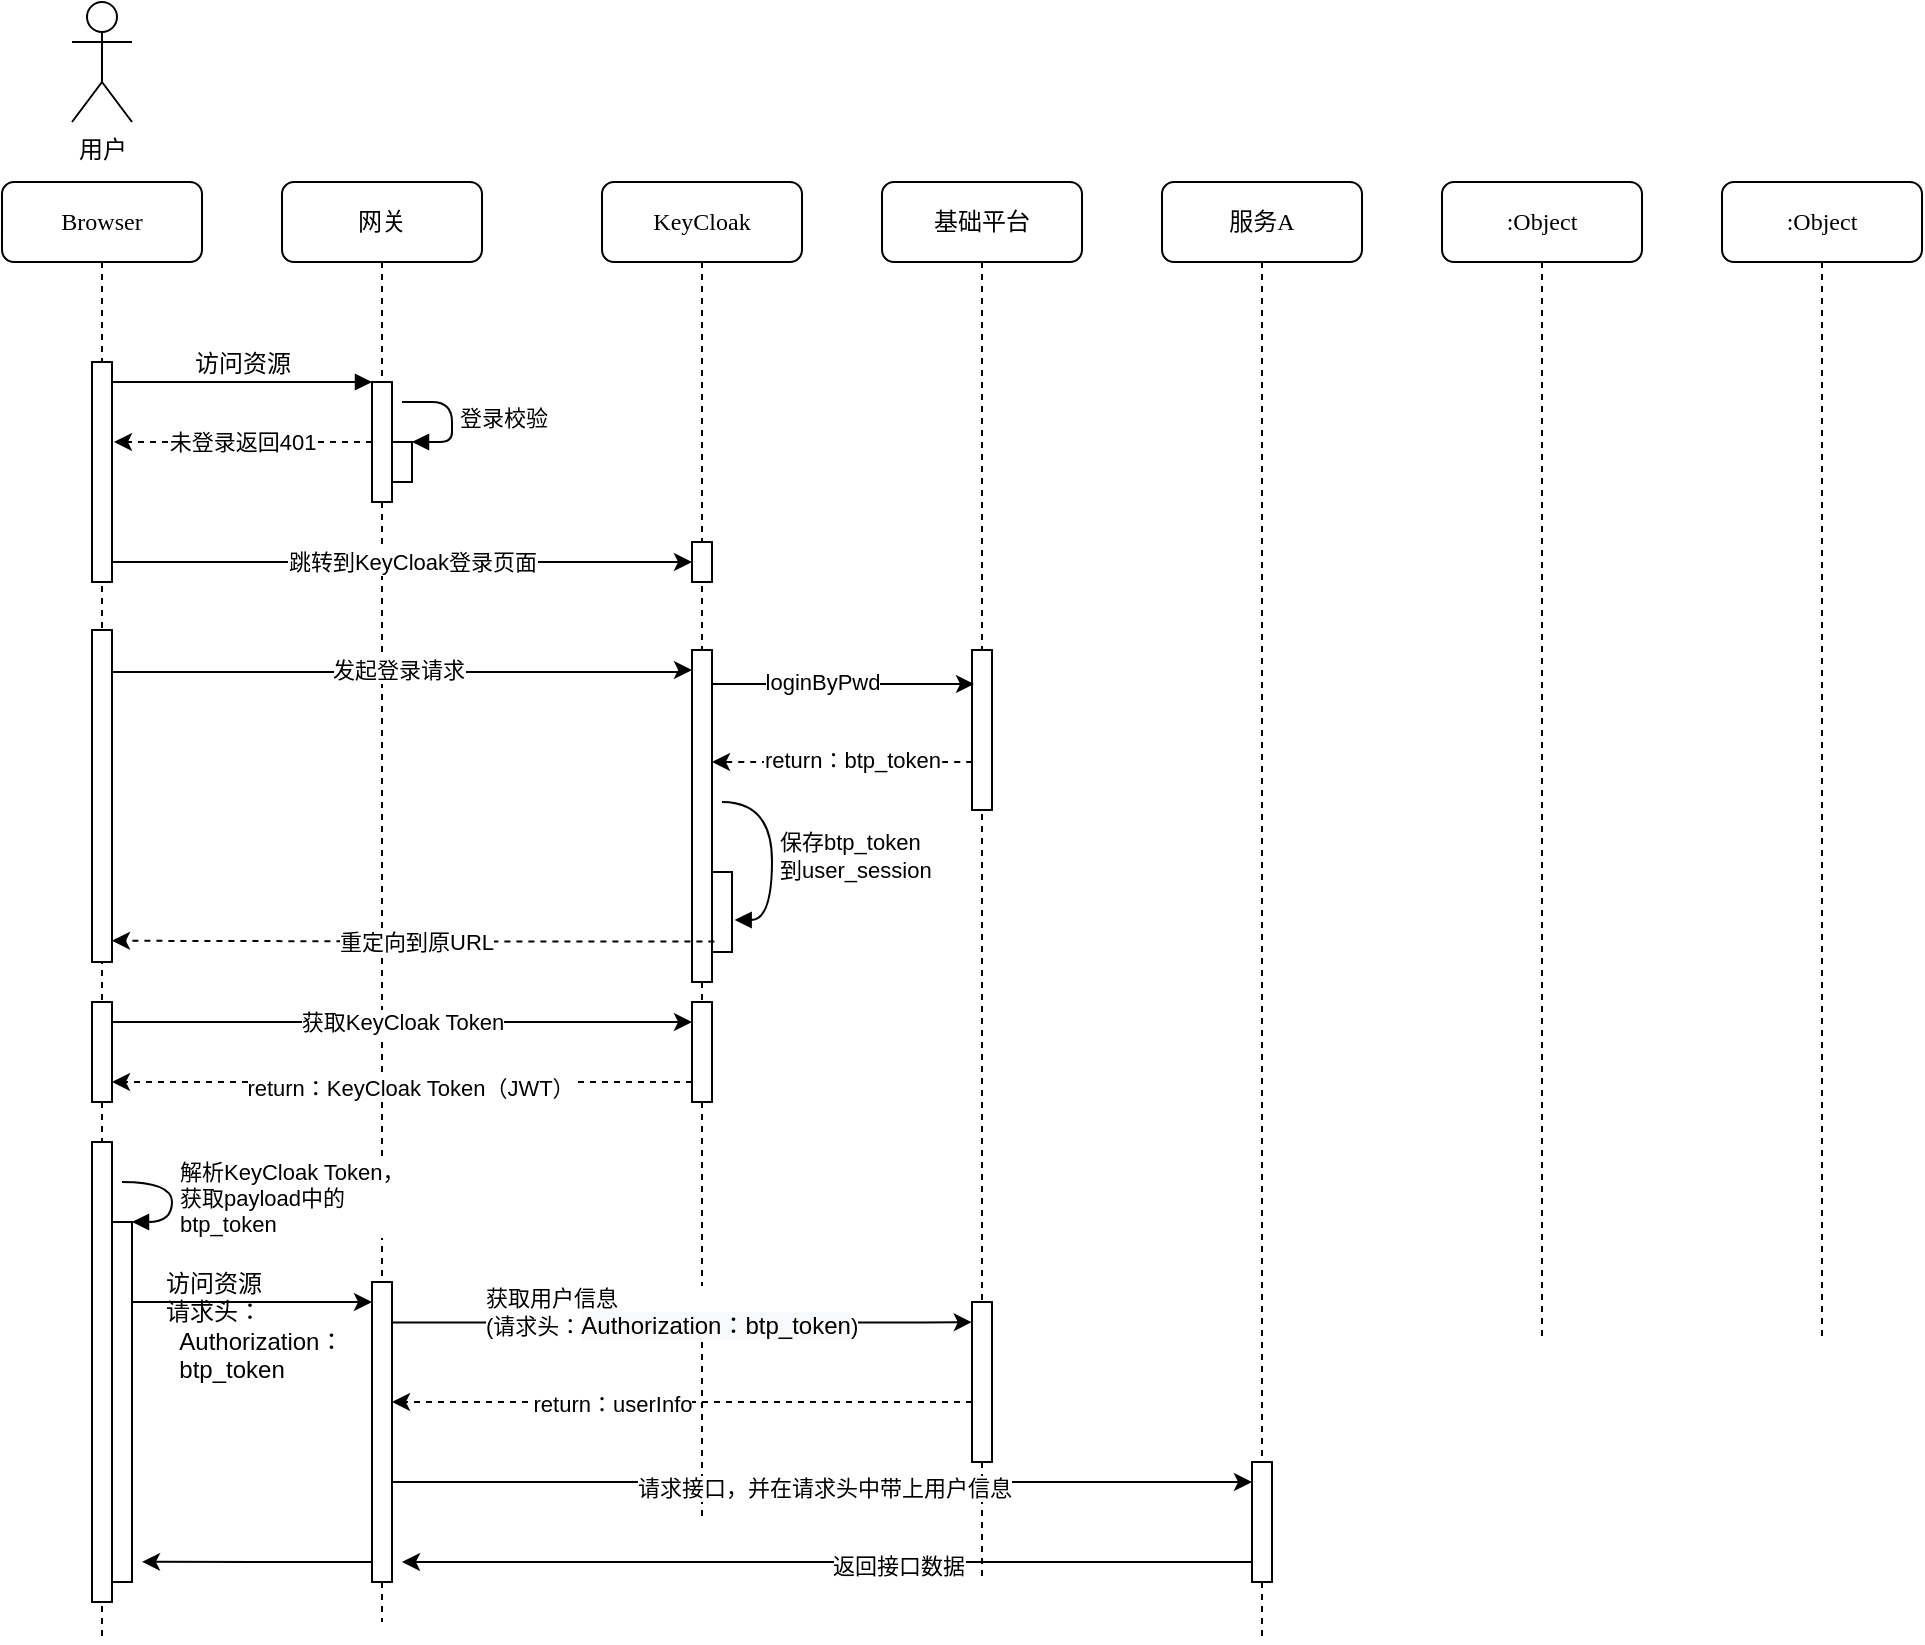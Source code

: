 <mxfile version="14.0.0" type="github">
  <diagram name="Page-1" id="13e1069c-82ec-6db2-03f1-153e76fe0fe0">
    <mxGraphModel dx="1128" dy="1518" grid="1" gridSize="10" guides="1" tooltips="1" connect="1" arrows="1" fold="1" page="1" pageScale="1" pageWidth="1100" pageHeight="850" background="#ffffff" math="0" shadow="0">
      <root>
        <mxCell id="0" />
        <mxCell id="1" parent="0" />
        <mxCell id="7baba1c4bc27f4b0-2" value="网关" style="shape=umlLifeline;perimeter=lifelinePerimeter;whiteSpace=wrap;html=1;container=1;collapsible=0;recursiveResize=0;outlineConnect=0;rounded=1;shadow=0;comic=0;labelBackgroundColor=none;strokeWidth=1;fontFamily=Verdana;fontSize=12;align=center;" parent="1" vertex="1">
          <mxGeometry x="240" y="80" width="100" height="720" as="geometry" />
        </mxCell>
        <mxCell id="7baba1c4bc27f4b0-10" value="" style="html=1;points=[];perimeter=orthogonalPerimeter;rounded=0;shadow=0;comic=0;labelBackgroundColor=none;strokeWidth=1;fontFamily=Verdana;fontSize=12;align=center;" parent="7baba1c4bc27f4b0-2" vertex="1">
          <mxGeometry x="45" y="100" width="10" height="60" as="geometry" />
        </mxCell>
        <mxCell id="QnFFR12Hdzy7jSEyUIlK-3" value="" style="html=1;points=[];perimeter=orthogonalPerimeter;" vertex="1" parent="7baba1c4bc27f4b0-2">
          <mxGeometry x="55" y="130" width="10" height="20" as="geometry" />
        </mxCell>
        <mxCell id="QnFFR12Hdzy7jSEyUIlK-4" value="登录校验" style="edgeStyle=orthogonalEdgeStyle;html=1;align=left;spacingLeft=2;endArrow=block;rounded=1;entryX=1;entryY=0;" edge="1" target="QnFFR12Hdzy7jSEyUIlK-3" parent="7baba1c4bc27f4b0-2">
          <mxGeometry relative="1" as="geometry">
            <mxPoint x="60" y="110" as="sourcePoint" />
            <Array as="points">
              <mxPoint x="85" y="110" />
            </Array>
          </mxGeometry>
        </mxCell>
        <mxCell id="QnFFR12Hdzy7jSEyUIlK-40" value="" style="html=1;points=[];perimeter=orthogonalPerimeter;" vertex="1" parent="7baba1c4bc27f4b0-2">
          <mxGeometry x="45" y="550" width="10" height="150" as="geometry" />
        </mxCell>
        <mxCell id="7baba1c4bc27f4b0-3" value="KeyCloak" style="shape=umlLifeline;perimeter=lifelinePerimeter;whiteSpace=wrap;html=1;container=1;collapsible=0;recursiveResize=0;outlineConnect=0;rounded=1;shadow=0;comic=0;labelBackgroundColor=none;strokeWidth=1;fontFamily=Verdana;fontSize=12;align=center;" parent="1" vertex="1">
          <mxGeometry x="400" y="80" width="100" height="670" as="geometry" />
        </mxCell>
        <mxCell id="7baba1c4bc27f4b0-13" value="" style="html=1;points=[];perimeter=orthogonalPerimeter;rounded=0;shadow=0;comic=0;labelBackgroundColor=none;strokeWidth=1;fontFamily=Verdana;fontSize=12;align=center;" parent="7baba1c4bc27f4b0-3" vertex="1">
          <mxGeometry x="45" y="180" width="10" height="20" as="geometry" />
        </mxCell>
        <mxCell id="QnFFR12Hdzy7jSEyUIlK-15" value="" style="html=1;points=[];perimeter=orthogonalPerimeter;" vertex="1" parent="7baba1c4bc27f4b0-3">
          <mxGeometry x="45" y="234" width="10" height="166" as="geometry" />
        </mxCell>
        <mxCell id="QnFFR12Hdzy7jSEyUIlK-27" value="" style="html=1;points=[];perimeter=orthogonalPerimeter;" vertex="1" parent="7baba1c4bc27f4b0-3">
          <mxGeometry x="55" y="345" width="10" height="40" as="geometry" />
        </mxCell>
        <mxCell id="QnFFR12Hdzy7jSEyUIlK-28" value="保存&lt;span style=&quot;text-align: center&quot;&gt;btp_token&lt;br&gt;到user_session&lt;br&gt;&lt;/span&gt;" style="edgeStyle=orthogonalEdgeStyle;html=1;align=left;spacingLeft=2;endArrow=block;entryX=1.133;entryY=0.6;entryDx=0;entryDy=0;entryPerimeter=0;curved=1;" edge="1" target="QnFFR12Hdzy7jSEyUIlK-27" parent="7baba1c4bc27f4b0-3">
          <mxGeometry relative="1" as="geometry">
            <mxPoint x="60" y="310" as="sourcePoint" />
            <Array as="points">
              <mxPoint x="85" y="310" />
              <mxPoint x="85" y="369" />
            </Array>
          </mxGeometry>
        </mxCell>
        <mxCell id="QnFFR12Hdzy7jSEyUIlK-33" value="" style="html=1;points=[];perimeter=orthogonalPerimeter;" vertex="1" parent="7baba1c4bc27f4b0-3">
          <mxGeometry x="45" y="410" width="10" height="50" as="geometry" />
        </mxCell>
        <mxCell id="7baba1c4bc27f4b0-4" value="基础平台" style="shape=umlLifeline;perimeter=lifelinePerimeter;whiteSpace=wrap;html=1;container=1;collapsible=0;recursiveResize=0;outlineConnect=0;rounded=1;shadow=0;comic=0;labelBackgroundColor=none;strokeWidth=1;fontFamily=Verdana;fontSize=12;align=center;" parent="1" vertex="1">
          <mxGeometry x="540" y="80" width="100" height="700" as="geometry" />
        </mxCell>
        <mxCell id="QnFFR12Hdzy7jSEyUIlK-20" value="" style="html=1;points=[];perimeter=orthogonalPerimeter;" vertex="1" parent="7baba1c4bc27f4b0-4">
          <mxGeometry x="45" y="234" width="10" height="80" as="geometry" />
        </mxCell>
        <mxCell id="QnFFR12Hdzy7jSEyUIlK-49" value="" style="html=1;points=[];perimeter=orthogonalPerimeter;align=left;" vertex="1" parent="7baba1c4bc27f4b0-4">
          <mxGeometry x="45" y="560" width="10" height="80" as="geometry" />
        </mxCell>
        <mxCell id="7baba1c4bc27f4b0-5" value="服务A" style="shape=umlLifeline;perimeter=lifelinePerimeter;whiteSpace=wrap;html=1;container=1;collapsible=0;recursiveResize=0;outlineConnect=0;rounded=1;shadow=0;comic=0;labelBackgroundColor=none;strokeWidth=1;fontFamily=Verdana;fontSize=12;align=center;" parent="1" vertex="1">
          <mxGeometry x="680" y="80" width="100" height="730" as="geometry" />
        </mxCell>
        <mxCell id="QnFFR12Hdzy7jSEyUIlK-57" value="" style="html=1;points=[];perimeter=orthogonalPerimeter;align=left;" vertex="1" parent="7baba1c4bc27f4b0-5">
          <mxGeometry x="45" y="640" width="10" height="60" as="geometry" />
        </mxCell>
        <mxCell id="7baba1c4bc27f4b0-6" value=":Object" style="shape=umlLifeline;perimeter=lifelinePerimeter;whiteSpace=wrap;html=1;container=1;collapsible=0;recursiveResize=0;outlineConnect=0;rounded=1;shadow=0;comic=0;labelBackgroundColor=none;strokeWidth=1;fontFamily=Verdana;fontSize=12;align=center;" parent="1" vertex="1">
          <mxGeometry x="820" y="80" width="100" height="580" as="geometry" />
        </mxCell>
        <mxCell id="7baba1c4bc27f4b0-7" value=":Object" style="shape=umlLifeline;perimeter=lifelinePerimeter;whiteSpace=wrap;html=1;container=1;collapsible=0;recursiveResize=0;outlineConnect=0;rounded=1;shadow=0;comic=0;labelBackgroundColor=none;strokeWidth=1;fontFamily=Verdana;fontSize=12;align=center;" parent="1" vertex="1">
          <mxGeometry x="960" y="80" width="100" height="580" as="geometry" />
        </mxCell>
        <mxCell id="7baba1c4bc27f4b0-8" value="Browser" style="shape=umlLifeline;perimeter=lifelinePerimeter;whiteSpace=wrap;html=1;container=1;collapsible=0;recursiveResize=0;outlineConnect=0;rounded=1;shadow=0;comic=0;labelBackgroundColor=none;strokeWidth=1;fontFamily=Verdana;fontSize=12;align=center;" parent="1" vertex="1">
          <mxGeometry x="100" y="80" width="100" height="730" as="geometry" />
        </mxCell>
        <mxCell id="7baba1c4bc27f4b0-9" value="" style="html=1;points=[];perimeter=orthogonalPerimeter;rounded=0;shadow=0;comic=0;labelBackgroundColor=none;strokeWidth=1;fontFamily=Verdana;fontSize=12;align=center;" parent="7baba1c4bc27f4b0-8" vertex="1">
          <mxGeometry x="45" y="90" width="10" height="110" as="geometry" />
        </mxCell>
        <mxCell id="QnFFR12Hdzy7jSEyUIlK-13" value="" style="html=1;points=[];perimeter=orthogonalPerimeter;" vertex="1" parent="7baba1c4bc27f4b0-8">
          <mxGeometry x="45" y="224" width="10" height="166" as="geometry" />
        </mxCell>
        <mxCell id="QnFFR12Hdzy7jSEyUIlK-32" value="" style="html=1;points=[];perimeter=orthogonalPerimeter;" vertex="1" parent="7baba1c4bc27f4b0-8">
          <mxGeometry x="45" y="410" width="10" height="50" as="geometry" />
        </mxCell>
        <mxCell id="QnFFR12Hdzy7jSEyUIlK-39" value="" style="html=1;points=[];perimeter=orthogonalPerimeter;" vertex="1" parent="7baba1c4bc27f4b0-8">
          <mxGeometry x="45" y="480" width="10" height="230" as="geometry" />
        </mxCell>
        <mxCell id="QnFFR12Hdzy7jSEyUIlK-44" value="" style="html=1;points=[];perimeter=orthogonalPerimeter;" vertex="1" parent="7baba1c4bc27f4b0-8">
          <mxGeometry x="55" y="520" width="10" height="180" as="geometry" />
        </mxCell>
        <mxCell id="QnFFR12Hdzy7jSEyUIlK-45" value="解析KeyCloak Token，&lt;br&gt;获取payload中的&lt;br&gt;btp_token" style="edgeStyle=orthogonalEdgeStyle;html=1;align=left;spacingLeft=2;endArrow=block;entryX=1;entryY=0;curved=1;" edge="1" target="QnFFR12Hdzy7jSEyUIlK-44" parent="7baba1c4bc27f4b0-8">
          <mxGeometry relative="1" as="geometry">
            <mxPoint x="60" y="500" as="sourcePoint" />
            <Array as="points">
              <mxPoint x="85" y="500" />
            </Array>
          </mxGeometry>
        </mxCell>
        <mxCell id="7baba1c4bc27f4b0-11" value="访问资源" style="html=1;verticalAlign=bottom;endArrow=block;entryX=0;entryY=0;labelBackgroundColor=none;fontFamily=Verdana;fontSize=12;edgeStyle=elbowEdgeStyle;elbow=vertical;" parent="1" source="7baba1c4bc27f4b0-9" target="7baba1c4bc27f4b0-10" edge="1">
          <mxGeometry relative="1" as="geometry">
            <mxPoint x="220" y="190" as="sourcePoint" />
          </mxGeometry>
        </mxCell>
        <mxCell id="QnFFR12Hdzy7jSEyUIlK-1" value="用户" style="shape=umlActor;verticalLabelPosition=bottom;verticalAlign=top;html=1;" vertex="1" parent="1">
          <mxGeometry x="135" y="-10" width="30" height="60" as="geometry" />
        </mxCell>
        <mxCell id="QnFFR12Hdzy7jSEyUIlK-5" style="edgeStyle=orthogonalEdgeStyle;rounded=0;orthogonalLoop=1;jettySize=auto;html=1;dashed=1;" edge="1" parent="1" source="7baba1c4bc27f4b0-10">
          <mxGeometry relative="1" as="geometry">
            <mxPoint x="156" y="210" as="targetPoint" />
          </mxGeometry>
        </mxCell>
        <mxCell id="QnFFR12Hdzy7jSEyUIlK-6" value="未登录返回401" style="edgeLabel;html=1;align=center;verticalAlign=middle;resizable=0;points=[];" vertex="1" connectable="0" parent="QnFFR12Hdzy7jSEyUIlK-5">
          <mxGeometry x="-0.256" y="2" relative="1" as="geometry">
            <mxPoint x="-17" y="-2" as="offset" />
          </mxGeometry>
        </mxCell>
        <mxCell id="QnFFR12Hdzy7jSEyUIlK-10" style="edgeStyle=orthogonalEdgeStyle;rounded=0;orthogonalLoop=1;jettySize=auto;html=1;" edge="1" parent="1" source="7baba1c4bc27f4b0-9" target="7baba1c4bc27f4b0-13">
          <mxGeometry relative="1" as="geometry">
            <Array as="points">
              <mxPoint x="370" y="270" />
              <mxPoint x="370" y="270" />
            </Array>
          </mxGeometry>
        </mxCell>
        <mxCell id="QnFFR12Hdzy7jSEyUIlK-11" value="跳转到KeyCloak登录页面" style="edgeLabel;html=1;align=center;verticalAlign=middle;resizable=0;points=[];" vertex="1" connectable="0" parent="QnFFR12Hdzy7jSEyUIlK-10">
          <mxGeometry x="0.303" y="-3" relative="1" as="geometry">
            <mxPoint x="-39" y="-3" as="offset" />
          </mxGeometry>
        </mxCell>
        <mxCell id="QnFFR12Hdzy7jSEyUIlK-21" style="edgeStyle=orthogonalEdgeStyle;rounded=0;orthogonalLoop=1;jettySize=auto;html=1;entryX=0.1;entryY=0.213;entryDx=0;entryDy=0;entryPerimeter=0;" edge="1" parent="1" source="QnFFR12Hdzy7jSEyUIlK-15" target="QnFFR12Hdzy7jSEyUIlK-20">
          <mxGeometry relative="1" as="geometry">
            <mxPoint x="580" y="330" as="targetPoint" />
            <Array as="points">
              <mxPoint x="480" y="331" />
              <mxPoint x="480" y="331" />
            </Array>
          </mxGeometry>
        </mxCell>
        <mxCell id="QnFFR12Hdzy7jSEyUIlK-22" value="loginByPwd" style="edgeLabel;html=1;align=center;verticalAlign=middle;resizable=0;points=[];" vertex="1" connectable="0" parent="QnFFR12Hdzy7jSEyUIlK-21">
          <mxGeometry x="0.16" y="-2" relative="1" as="geometry">
            <mxPoint x="-21" y="-3.02" as="offset" />
          </mxGeometry>
        </mxCell>
        <mxCell id="QnFFR12Hdzy7jSEyUIlK-23" style="edgeStyle=orthogonalEdgeStyle;curved=1;orthogonalLoop=1;jettySize=auto;html=1;dashed=1;" edge="1" parent="1" source="QnFFR12Hdzy7jSEyUIlK-20" target="QnFFR12Hdzy7jSEyUIlK-15">
          <mxGeometry relative="1" as="geometry">
            <Array as="points">
              <mxPoint x="540" y="370" />
              <mxPoint x="540" y="370" />
            </Array>
          </mxGeometry>
        </mxCell>
        <mxCell id="QnFFR12Hdzy7jSEyUIlK-24" value="return：btp_token" style="edgeLabel;html=1;align=center;verticalAlign=middle;resizable=0;points=[];" vertex="1" connectable="0" parent="QnFFR12Hdzy7jSEyUIlK-23">
          <mxGeometry x="-0.292" y="-4" relative="1" as="geometry">
            <mxPoint x="-14" y="3" as="offset" />
          </mxGeometry>
        </mxCell>
        <mxCell id="QnFFR12Hdzy7jSEyUIlK-25" style="edgeStyle=orthogonalEdgeStyle;orthogonalLoop=1;jettySize=auto;html=1;rounded=0;" edge="1" parent="1" source="QnFFR12Hdzy7jSEyUIlK-13">
          <mxGeometry relative="1" as="geometry">
            <mxPoint x="445" y="324" as="targetPoint" />
            <Array as="points">
              <mxPoint x="440" y="325" />
            </Array>
          </mxGeometry>
        </mxCell>
        <mxCell id="QnFFR12Hdzy7jSEyUIlK-26" value="发起登录请求" style="edgeLabel;html=1;align=center;verticalAlign=middle;resizable=0;points=[];" vertex="1" connectable="0" parent="QnFFR12Hdzy7jSEyUIlK-25">
          <mxGeometry x="0.173" y="1" relative="1" as="geometry">
            <mxPoint x="-28" as="offset" />
          </mxGeometry>
        </mxCell>
        <mxCell id="QnFFR12Hdzy7jSEyUIlK-30" style="edgeStyle=orthogonalEdgeStyle;orthogonalLoop=1;jettySize=auto;html=1;entryX=1;entryY=0.936;entryDx=0;entryDy=0;entryPerimeter=0;exitX=1.12;exitY=0.878;exitDx=0;exitDy=0;exitPerimeter=0;rounded=0;dashed=1;" edge="1" parent="1" source="QnFFR12Hdzy7jSEyUIlK-15" target="QnFFR12Hdzy7jSEyUIlK-13">
          <mxGeometry relative="1" as="geometry">
            <mxPoint x="160" y="445" as="targetPoint" />
          </mxGeometry>
        </mxCell>
        <mxCell id="QnFFR12Hdzy7jSEyUIlK-31" value="重定向到原URL" style="edgeLabel;html=1;align=center;verticalAlign=middle;resizable=0;points=[];" vertex="1" connectable="0" parent="QnFFR12Hdzy7jSEyUIlK-30">
          <mxGeometry x="-0.008" relative="1" as="geometry">
            <mxPoint as="offset" />
          </mxGeometry>
        </mxCell>
        <mxCell id="QnFFR12Hdzy7jSEyUIlK-34" value="获取KeyCloak Token" style="edgeStyle=orthogonalEdgeStyle;rounded=0;orthogonalLoop=1;jettySize=auto;html=1;" edge="1" parent="1" source="QnFFR12Hdzy7jSEyUIlK-32" target="QnFFR12Hdzy7jSEyUIlK-33">
          <mxGeometry relative="1" as="geometry">
            <Array as="points">
              <mxPoint x="240" y="500" />
              <mxPoint x="240" y="500" />
            </Array>
          </mxGeometry>
        </mxCell>
        <mxCell id="QnFFR12Hdzy7jSEyUIlK-37" style="edgeStyle=orthogonalEdgeStyle;rounded=0;orthogonalLoop=1;jettySize=auto;html=1;dashed=1;" edge="1" parent="1" source="QnFFR12Hdzy7jSEyUIlK-33" target="QnFFR12Hdzy7jSEyUIlK-32">
          <mxGeometry relative="1" as="geometry">
            <Array as="points">
              <mxPoint x="380" y="530" />
              <mxPoint x="380" y="530" />
            </Array>
          </mxGeometry>
        </mxCell>
        <mxCell id="QnFFR12Hdzy7jSEyUIlK-38" value="return：KeyCloak Token（JWT）" style="edgeLabel;html=1;align=center;verticalAlign=middle;resizable=0;points=[];" vertex="1" connectable="0" parent="QnFFR12Hdzy7jSEyUIlK-37">
          <mxGeometry x="-0.203" y="3" relative="1" as="geometry">
            <mxPoint x="-26" as="offset" />
          </mxGeometry>
        </mxCell>
        <mxCell id="QnFFR12Hdzy7jSEyUIlK-46" style="edgeStyle=orthogonalEdgeStyle;rounded=0;orthogonalLoop=1;jettySize=auto;html=1;" edge="1" parent="1" source="QnFFR12Hdzy7jSEyUIlK-44" target="QnFFR12Hdzy7jSEyUIlK-40">
          <mxGeometry relative="1" as="geometry">
            <Array as="points">
              <mxPoint x="250" y="640" />
              <mxPoint x="250" y="640" />
            </Array>
          </mxGeometry>
        </mxCell>
        <mxCell id="QnFFR12Hdzy7jSEyUIlK-48" value="&lt;span style=&quot;text-align: center&quot;&gt;访问资源&lt;/span&gt;&lt;br&gt;请求头：&lt;br&gt;&amp;nbsp; Authorization：&lt;br&gt;&amp;nbsp; btp_token" style="text;html=1;align=left;verticalAlign=middle;resizable=0;points=[];autosize=1;" vertex="1" parent="1">
          <mxGeometry x="180" y="622" width="100" height="60" as="geometry" />
        </mxCell>
        <mxCell id="QnFFR12Hdzy7jSEyUIlK-52" style="edgeStyle=orthogonalEdgeStyle;rounded=0;orthogonalLoop=1;jettySize=auto;html=1;entryX=-0.012;entryY=0.126;entryDx=0;entryDy=0;entryPerimeter=0;" edge="1" parent="1" target="QnFFR12Hdzy7jSEyUIlK-49">
          <mxGeometry relative="1" as="geometry">
            <mxPoint x="295" y="650.286" as="sourcePoint" />
            <mxPoint x="582" y="650.32" as="targetPoint" />
            <Array as="points">
              <mxPoint x="560" y="650" />
            </Array>
          </mxGeometry>
        </mxCell>
        <mxCell id="QnFFR12Hdzy7jSEyUIlK-53" value="获取用户信息&lt;br&gt;(请求头：&lt;span style=&quot;font-size: 12px ; background-color: rgb(248 , 249 , 250)&quot;&gt;Authorization：&lt;/span&gt;&lt;span style=&quot;font-size: 12px ; background-color: rgb(248 , 249 , 250)&quot;&gt;btp_token&lt;/span&gt;)" style="edgeLabel;html=1;align=left;verticalAlign=middle;resizable=0;points=[];" vertex="1" connectable="0" parent="QnFFR12Hdzy7jSEyUIlK-52">
          <mxGeometry x="-0.1" y="-1" relative="1" as="geometry">
            <mxPoint x="-85.48" y="-6.29" as="offset" />
          </mxGeometry>
        </mxCell>
        <mxCell id="QnFFR12Hdzy7jSEyUIlK-54" style="edgeStyle=orthogonalEdgeStyle;rounded=0;orthogonalLoop=1;jettySize=auto;html=1;dashed=1;" edge="1" parent="1" source="QnFFR12Hdzy7jSEyUIlK-49" target="QnFFR12Hdzy7jSEyUIlK-40">
          <mxGeometry relative="1" as="geometry">
            <Array as="points">
              <mxPoint x="430" y="690" />
              <mxPoint x="430" y="690" />
            </Array>
          </mxGeometry>
        </mxCell>
        <mxCell id="QnFFR12Hdzy7jSEyUIlK-55" value="return：userInfo" style="edgeLabel;html=1;align=center;verticalAlign=middle;resizable=0;points=[];" vertex="1" connectable="0" parent="QnFFR12Hdzy7jSEyUIlK-54">
          <mxGeometry x="0.241" y="1" relative="1" as="geometry">
            <mxPoint as="offset" />
          </mxGeometry>
        </mxCell>
        <mxCell id="QnFFR12Hdzy7jSEyUIlK-58" style="edgeStyle=orthogonalEdgeStyle;rounded=0;orthogonalLoop=1;jettySize=auto;html=1;" edge="1" parent="1" source="QnFFR12Hdzy7jSEyUIlK-40" target="QnFFR12Hdzy7jSEyUIlK-57">
          <mxGeometry relative="1" as="geometry">
            <Array as="points">
              <mxPoint x="400" y="730" />
              <mxPoint x="400" y="730" />
            </Array>
          </mxGeometry>
        </mxCell>
        <mxCell id="QnFFR12Hdzy7jSEyUIlK-59" value="请求接口，并在请求头中带上用户信息" style="edgeLabel;html=1;align=center;verticalAlign=middle;resizable=0;points=[];" vertex="1" connectable="0" parent="QnFFR12Hdzy7jSEyUIlK-58">
          <mxGeometry x="0.157" y="-3" relative="1" as="geometry">
            <mxPoint x="-33.33" as="offset" />
          </mxGeometry>
        </mxCell>
        <mxCell id="QnFFR12Hdzy7jSEyUIlK-60" style="edgeStyle=orthogonalEdgeStyle;rounded=0;orthogonalLoop=1;jettySize=auto;html=1;entryX=1.5;entryY=0.933;entryDx=0;entryDy=0;entryPerimeter=0;" edge="1" parent="1" source="QnFFR12Hdzy7jSEyUIlK-57" target="QnFFR12Hdzy7jSEyUIlK-40">
          <mxGeometry relative="1" as="geometry">
            <Array as="points">
              <mxPoint x="620" y="770" />
              <mxPoint x="620" y="770" />
            </Array>
          </mxGeometry>
        </mxCell>
        <mxCell id="QnFFR12Hdzy7jSEyUIlK-61" value="返回接口数据" style="edgeLabel;html=1;align=center;verticalAlign=middle;resizable=0;points=[];" vertex="1" connectable="0" parent="QnFFR12Hdzy7jSEyUIlK-60">
          <mxGeometry x="-0.166" y="2" relative="1" as="geometry">
            <mxPoint as="offset" />
          </mxGeometry>
        </mxCell>
        <mxCell id="QnFFR12Hdzy7jSEyUIlK-63" style="edgeStyle=orthogonalEdgeStyle;rounded=0;orthogonalLoop=1;jettySize=auto;html=1;entryX=1.5;entryY=0.944;entryDx=0;entryDy=0;entryPerimeter=0;" edge="1" parent="1" source="QnFFR12Hdzy7jSEyUIlK-40" target="QnFFR12Hdzy7jSEyUIlK-44">
          <mxGeometry relative="1" as="geometry">
            <Array as="points">
              <mxPoint x="250" y="770" />
              <mxPoint x="250" y="770" />
            </Array>
          </mxGeometry>
        </mxCell>
      </root>
    </mxGraphModel>
  </diagram>
</mxfile>
